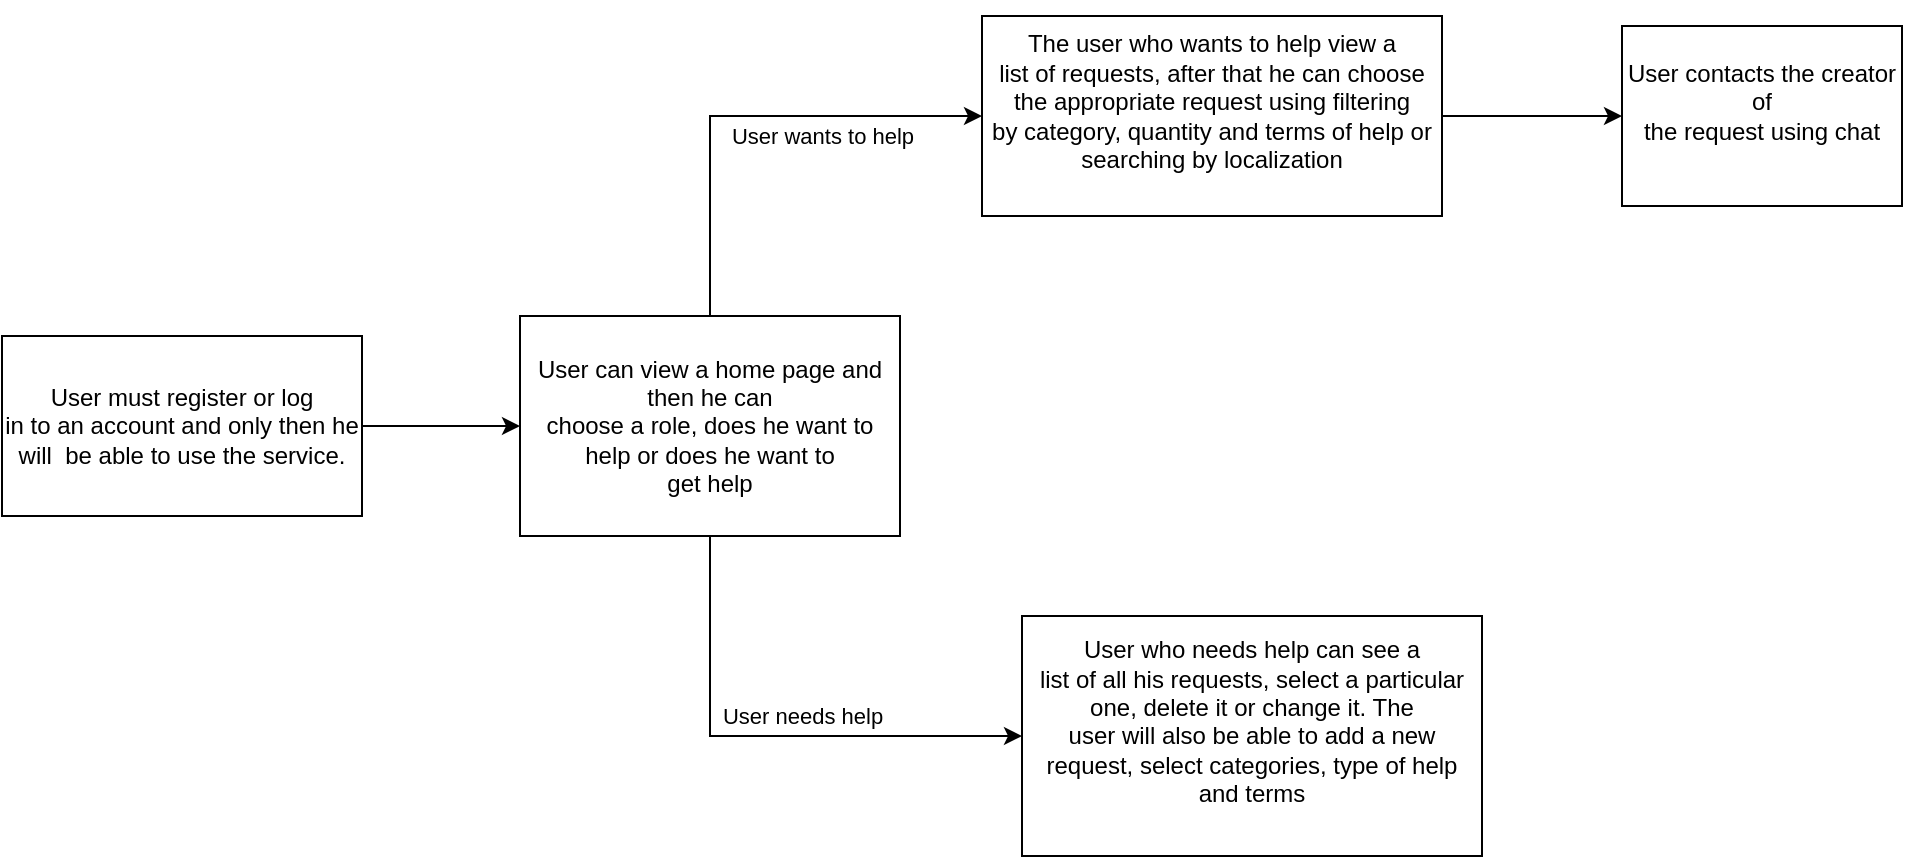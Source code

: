 <mxfile version="20.8.18" type="device"><diagram name="Страница 1" id="-cO8ZwVj4fbAwlfaxcyn"><mxGraphModel dx="1290" dy="581" grid="1" gridSize="10" guides="1" tooltips="1" connect="1" arrows="1" fold="1" page="1" pageScale="1" pageWidth="827" pageHeight="1169" math="0" shadow="0"><root><mxCell id="0"/><mxCell id="1" parent="0"/><mxCell id="GfaUwTxubFGINX9vfVL7-7" style="edgeStyle=orthogonalEdgeStyle;rounded=0;orthogonalLoop=1;jettySize=auto;html=1;exitX=1;exitY=0.5;exitDx=0;exitDy=0;entryX=0;entryY=0.5;entryDx=0;entryDy=0;" edge="1" parent="1" source="GfaUwTxubFGINX9vfVL7-1" target="GfaUwTxubFGINX9vfVL7-2"><mxGeometry relative="1" as="geometry"/></mxCell><mxCell id="GfaUwTxubFGINX9vfVL7-1" value="&lt;br&gt;&lt;br&gt;&lt;span style=&quot;background-color: initial;&quot;&gt;&amp;nbsp;&lt;br&gt;&lt;br&gt;User must register or log&lt;/span&gt;&lt;br&gt;&lt;div&gt;&lt;span&gt;in to an account and only then he will&amp;nbsp; be able to use the service.&lt;/span&gt;&lt;/div&gt;&lt;br&gt;&lt;br&gt;&lt;br&gt;&lt;br&gt;" style="rounded=0;whiteSpace=wrap;html=1;" vertex="1" parent="1"><mxGeometry x="60" y="300" width="180" height="90" as="geometry"/></mxCell><mxCell id="GfaUwTxubFGINX9vfVL7-9" style="edgeStyle=orthogonalEdgeStyle;rounded=0;orthogonalLoop=1;jettySize=auto;html=1;exitX=0.5;exitY=0;exitDx=0;exitDy=0;entryX=0;entryY=0.5;entryDx=0;entryDy=0;" edge="1" parent="1" source="GfaUwTxubFGINX9vfVL7-2" target="GfaUwTxubFGINX9vfVL7-5"><mxGeometry relative="1" as="geometry"/></mxCell><mxCell id="GfaUwTxubFGINX9vfVL7-12" value="User wants to help" style="edgeLabel;html=1;align=center;verticalAlign=middle;resizable=0;points=[];" vertex="1" connectable="0" parent="GfaUwTxubFGINX9vfVL7-9"><mxGeometry x="-0.425" y="1" relative="1" as="geometry"><mxPoint x="57" y="-22" as="offset"/></mxGeometry></mxCell><mxCell id="GfaUwTxubFGINX9vfVL7-10" style="edgeStyle=orthogonalEdgeStyle;rounded=0;orthogonalLoop=1;jettySize=auto;html=1;exitX=0.5;exitY=1;exitDx=0;exitDy=0;entryX=0;entryY=0.5;entryDx=0;entryDy=0;" edge="1" parent="1" source="GfaUwTxubFGINX9vfVL7-2" target="GfaUwTxubFGINX9vfVL7-3"><mxGeometry relative="1" as="geometry"/></mxCell><mxCell id="GfaUwTxubFGINX9vfVL7-13" value="User needs help" style="edgeLabel;html=1;align=center;verticalAlign=middle;resizable=0;points=[];rotation=0;" vertex="1" connectable="0" parent="GfaUwTxubFGINX9vfVL7-10"><mxGeometry x="-0.491" y="-1" relative="1" as="geometry"><mxPoint x="47" y="25" as="offset"/></mxGeometry></mxCell><mxCell id="GfaUwTxubFGINX9vfVL7-2" value="&lt;span&gt;User can view a home page and then he can&lt;br&gt;choose a &lt;/span&gt;&lt;span&gt;role,&lt;/span&gt;&lt;span&gt; does he want to help or does he want to&lt;br&gt;get help &lt;/span&gt;" style="rounded=0;whiteSpace=wrap;html=1;" vertex="1" parent="1"><mxGeometry x="319" y="290" width="190" height="110" as="geometry"/></mxCell><mxCell id="GfaUwTxubFGINX9vfVL7-3" value="&lt;br&gt;&lt;span&gt;User who needs help can see a&lt;br&gt;list of all his requests, select a particular one, delete it or change it. The&lt;br&gt;user will also be able to add a new request, select categories, type of help&lt;br&gt;and terms&lt;/span&gt;&lt;br&gt;&lt;br&gt;&lt;br&gt;" style="rounded=0;whiteSpace=wrap;html=1;" vertex="1" parent="1"><mxGeometry x="570" y="440" width="230" height="120" as="geometry"/></mxCell><mxCell id="GfaUwTxubFGINX9vfVL7-4" value="&lt;br&gt;&lt;span&gt;User contacts the creator of&lt;br&gt;the request using chat&lt;/span&gt;&lt;br&gt;&lt;br&gt;&lt;br&gt;" style="rounded=0;whiteSpace=wrap;html=1;" vertex="1" parent="1"><mxGeometry x="870" y="145" width="140" height="90" as="geometry"/></mxCell><mxCell id="GfaUwTxubFGINX9vfVL7-11" style="edgeStyle=orthogonalEdgeStyle;rounded=0;orthogonalLoop=1;jettySize=auto;html=1;exitX=1;exitY=0.5;exitDx=0;exitDy=0;entryX=0;entryY=0.5;entryDx=0;entryDy=0;" edge="1" parent="1" source="GfaUwTxubFGINX9vfVL7-5" target="GfaUwTxubFGINX9vfVL7-4"><mxGeometry relative="1" as="geometry"/></mxCell><mxCell id="GfaUwTxubFGINX9vfVL7-5" value="&lt;br&gt;&lt;span&gt;The user who wants to help view a&lt;br&gt;list of requests, after that he can choose the appropriate request using filtering&lt;br&gt;by category, quantity and terms of help or searching by localization&lt;/span&gt;&lt;br&gt;&lt;br&gt;&lt;br&gt;" style="rounded=0;whiteSpace=wrap;html=1;" vertex="1" parent="1"><mxGeometry x="550" y="140" width="230" height="100" as="geometry"/></mxCell></root></mxGraphModel></diagram></mxfile>